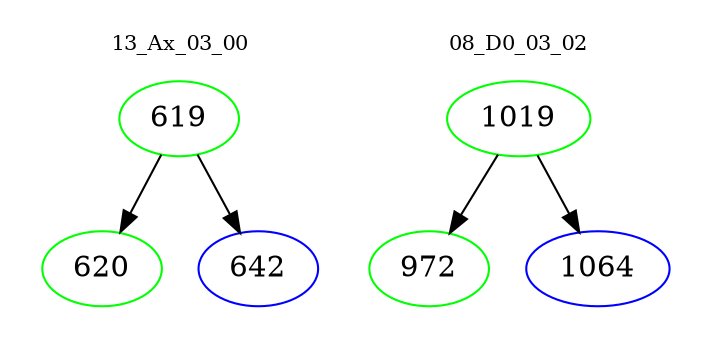 digraph{
subgraph cluster_0 {
color = white
label = "13_Ax_03_00";
fontsize=10;
T0_619 [label="619", color="green"]
T0_619 -> T0_620 [color="black"]
T0_620 [label="620", color="green"]
T0_619 -> T0_642 [color="black"]
T0_642 [label="642", color="blue"]
}
subgraph cluster_1 {
color = white
label = "08_D0_03_02";
fontsize=10;
T1_1019 [label="1019", color="green"]
T1_1019 -> T1_972 [color="black"]
T1_972 [label="972", color="green"]
T1_1019 -> T1_1064 [color="black"]
T1_1064 [label="1064", color="blue"]
}
}
